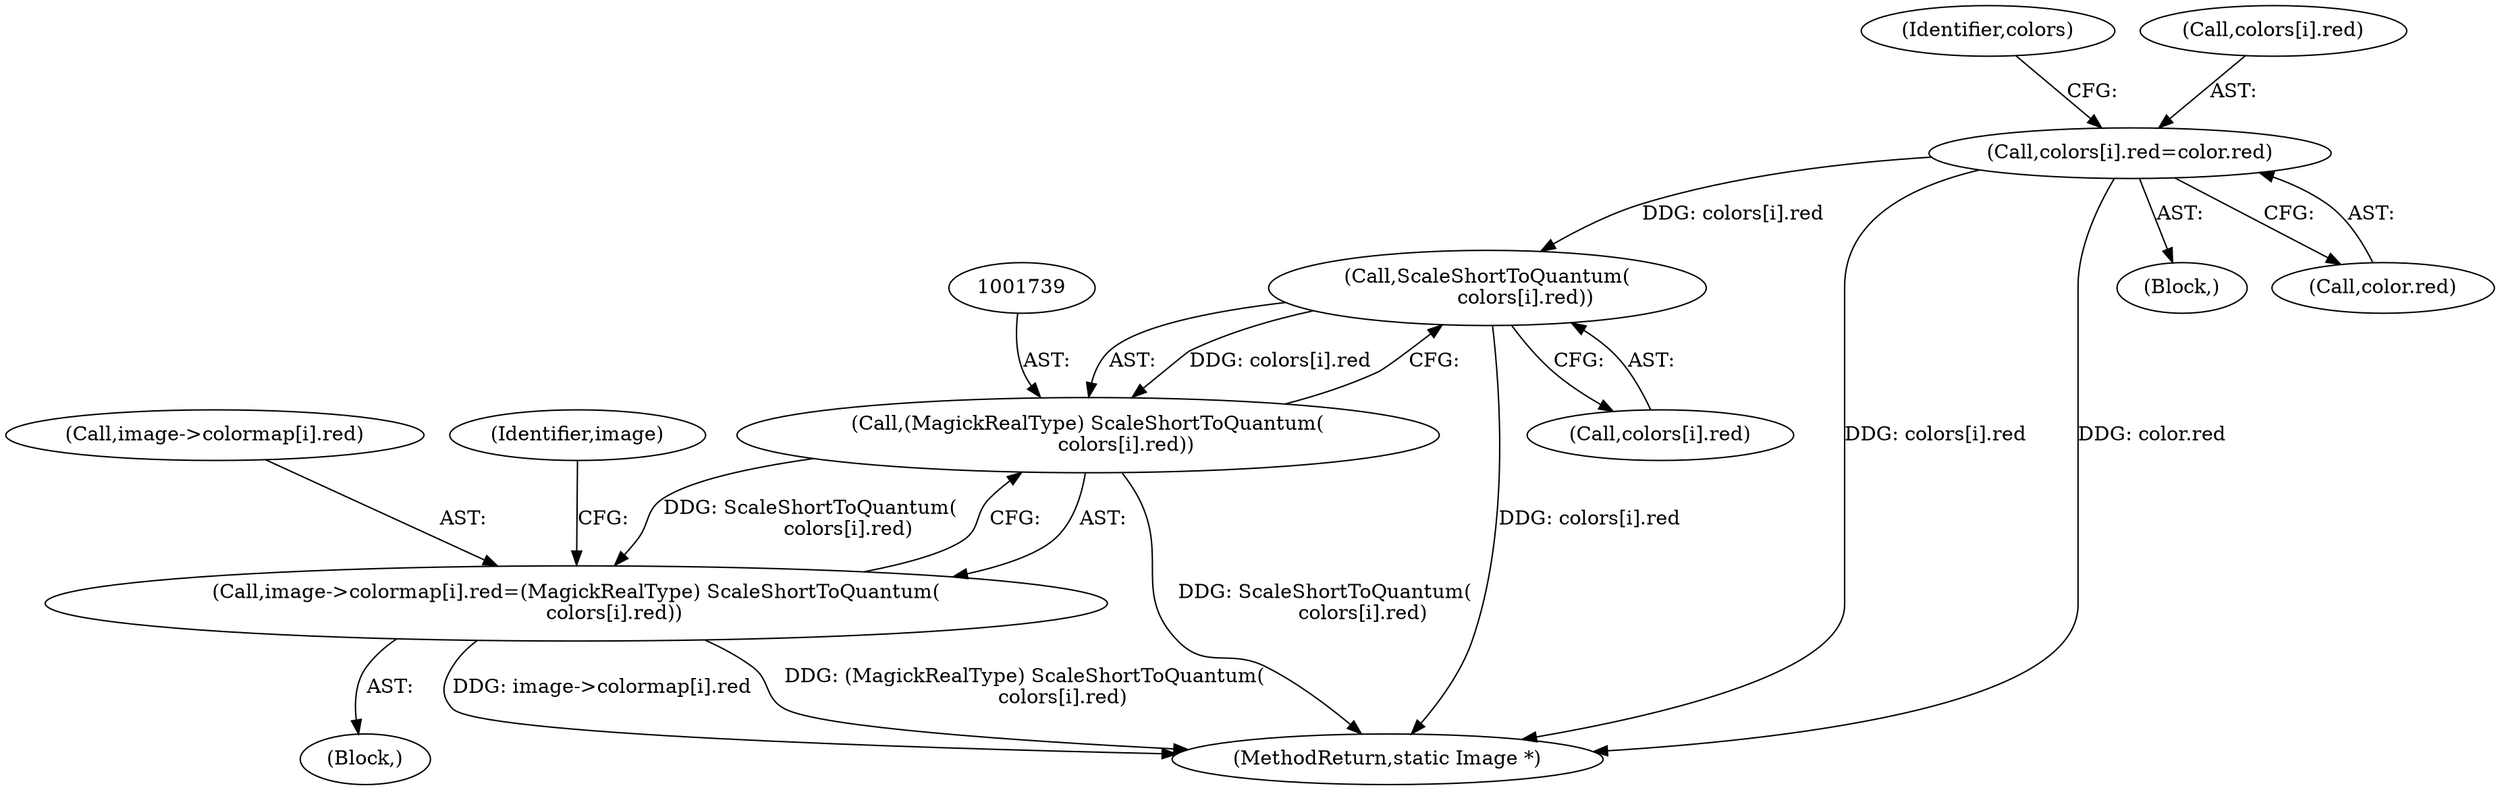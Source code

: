 digraph "0_ImageMagick_c78993d138bf480ab4652b5a48379d4ff75ba5f7@pointer" {
"1001740" [label="(Call,ScaleShortToQuantum(\n            colors[i].red))"];
"1000862" [label="(Call,colors[i].red=color.red)"];
"1001738" [label="(Call,(MagickRealType) ScaleShortToQuantum(\n            colors[i].red))"];
"1001730" [label="(Call,image->colormap[i].red=(MagickRealType) ScaleShortToQuantum(\n            colors[i].red))"];
"1000823" [label="(Block,)"];
"1001750" [label="(Identifier,image)"];
"1000874" [label="(Identifier,colors)"];
"1001740" [label="(Call,ScaleShortToQuantum(\n            colors[i].red))"];
"1000863" [label="(Call,colors[i].red)"];
"1001729" [label="(Block,)"];
"1001730" [label="(Call,image->colormap[i].red=(MagickRealType) ScaleShortToQuantum(\n            colors[i].red))"];
"1000868" [label="(Call,color.red)"];
"1001741" [label="(Call,colors[i].red)"];
"1001731" [label="(Call,image->colormap[i].red)"];
"1000862" [label="(Call,colors[i].red=color.red)"];
"1001738" [label="(Call,(MagickRealType) ScaleShortToQuantum(\n            colors[i].red))"];
"1001928" [label="(MethodReturn,static Image *)"];
"1001740" -> "1001738"  [label="AST: "];
"1001740" -> "1001741"  [label="CFG: "];
"1001741" -> "1001740"  [label="AST: "];
"1001738" -> "1001740"  [label="CFG: "];
"1001740" -> "1001928"  [label="DDG: colors[i].red"];
"1001740" -> "1001738"  [label="DDG: colors[i].red"];
"1000862" -> "1001740"  [label="DDG: colors[i].red"];
"1000862" -> "1000823"  [label="AST: "];
"1000862" -> "1000868"  [label="CFG: "];
"1000863" -> "1000862"  [label="AST: "];
"1000868" -> "1000862"  [label="AST: "];
"1000874" -> "1000862"  [label="CFG: "];
"1000862" -> "1001928"  [label="DDG: colors[i].red"];
"1000862" -> "1001928"  [label="DDG: color.red"];
"1001738" -> "1001730"  [label="AST: "];
"1001739" -> "1001738"  [label="AST: "];
"1001730" -> "1001738"  [label="CFG: "];
"1001738" -> "1001928"  [label="DDG: ScaleShortToQuantum(\n            colors[i].red)"];
"1001738" -> "1001730"  [label="DDG: ScaleShortToQuantum(\n            colors[i].red)"];
"1001730" -> "1001729"  [label="AST: "];
"1001731" -> "1001730"  [label="AST: "];
"1001750" -> "1001730"  [label="CFG: "];
"1001730" -> "1001928"  [label="DDG: image->colormap[i].red"];
"1001730" -> "1001928"  [label="DDG: (MagickRealType) ScaleShortToQuantum(\n            colors[i].red)"];
}
